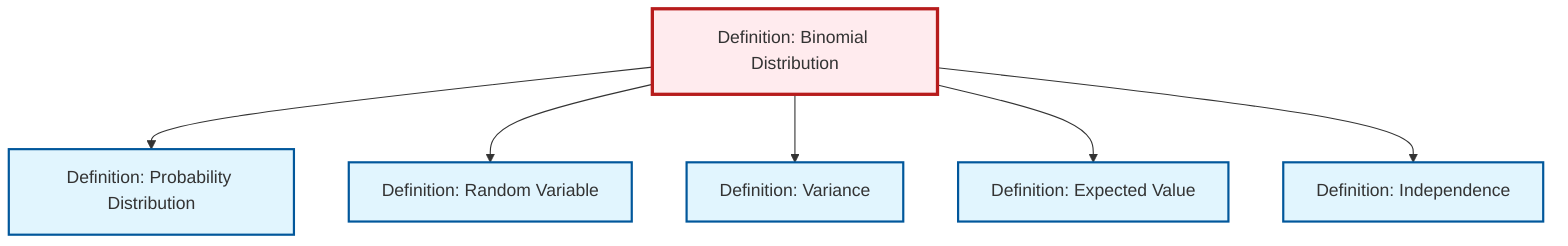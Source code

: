 graph TD
    classDef definition fill:#e1f5fe,stroke:#01579b,stroke-width:2px
    classDef theorem fill:#f3e5f5,stroke:#4a148c,stroke-width:2px
    classDef axiom fill:#fff3e0,stroke:#e65100,stroke-width:2px
    classDef example fill:#e8f5e9,stroke:#1b5e20,stroke-width:2px
    classDef current fill:#ffebee,stroke:#b71c1c,stroke-width:3px
    def-independence["Definition: Independence"]:::definition
    def-random-variable["Definition: Random Variable"]:::definition
    def-variance["Definition: Variance"]:::definition
    def-probability-distribution["Definition: Probability Distribution"]:::definition
    def-expectation["Definition: Expected Value"]:::definition
    def-binomial-distribution["Definition: Binomial Distribution"]:::definition
    def-binomial-distribution --> def-probability-distribution
    def-binomial-distribution --> def-random-variable
    def-binomial-distribution --> def-variance
    def-binomial-distribution --> def-expectation
    def-binomial-distribution --> def-independence
    class def-binomial-distribution current